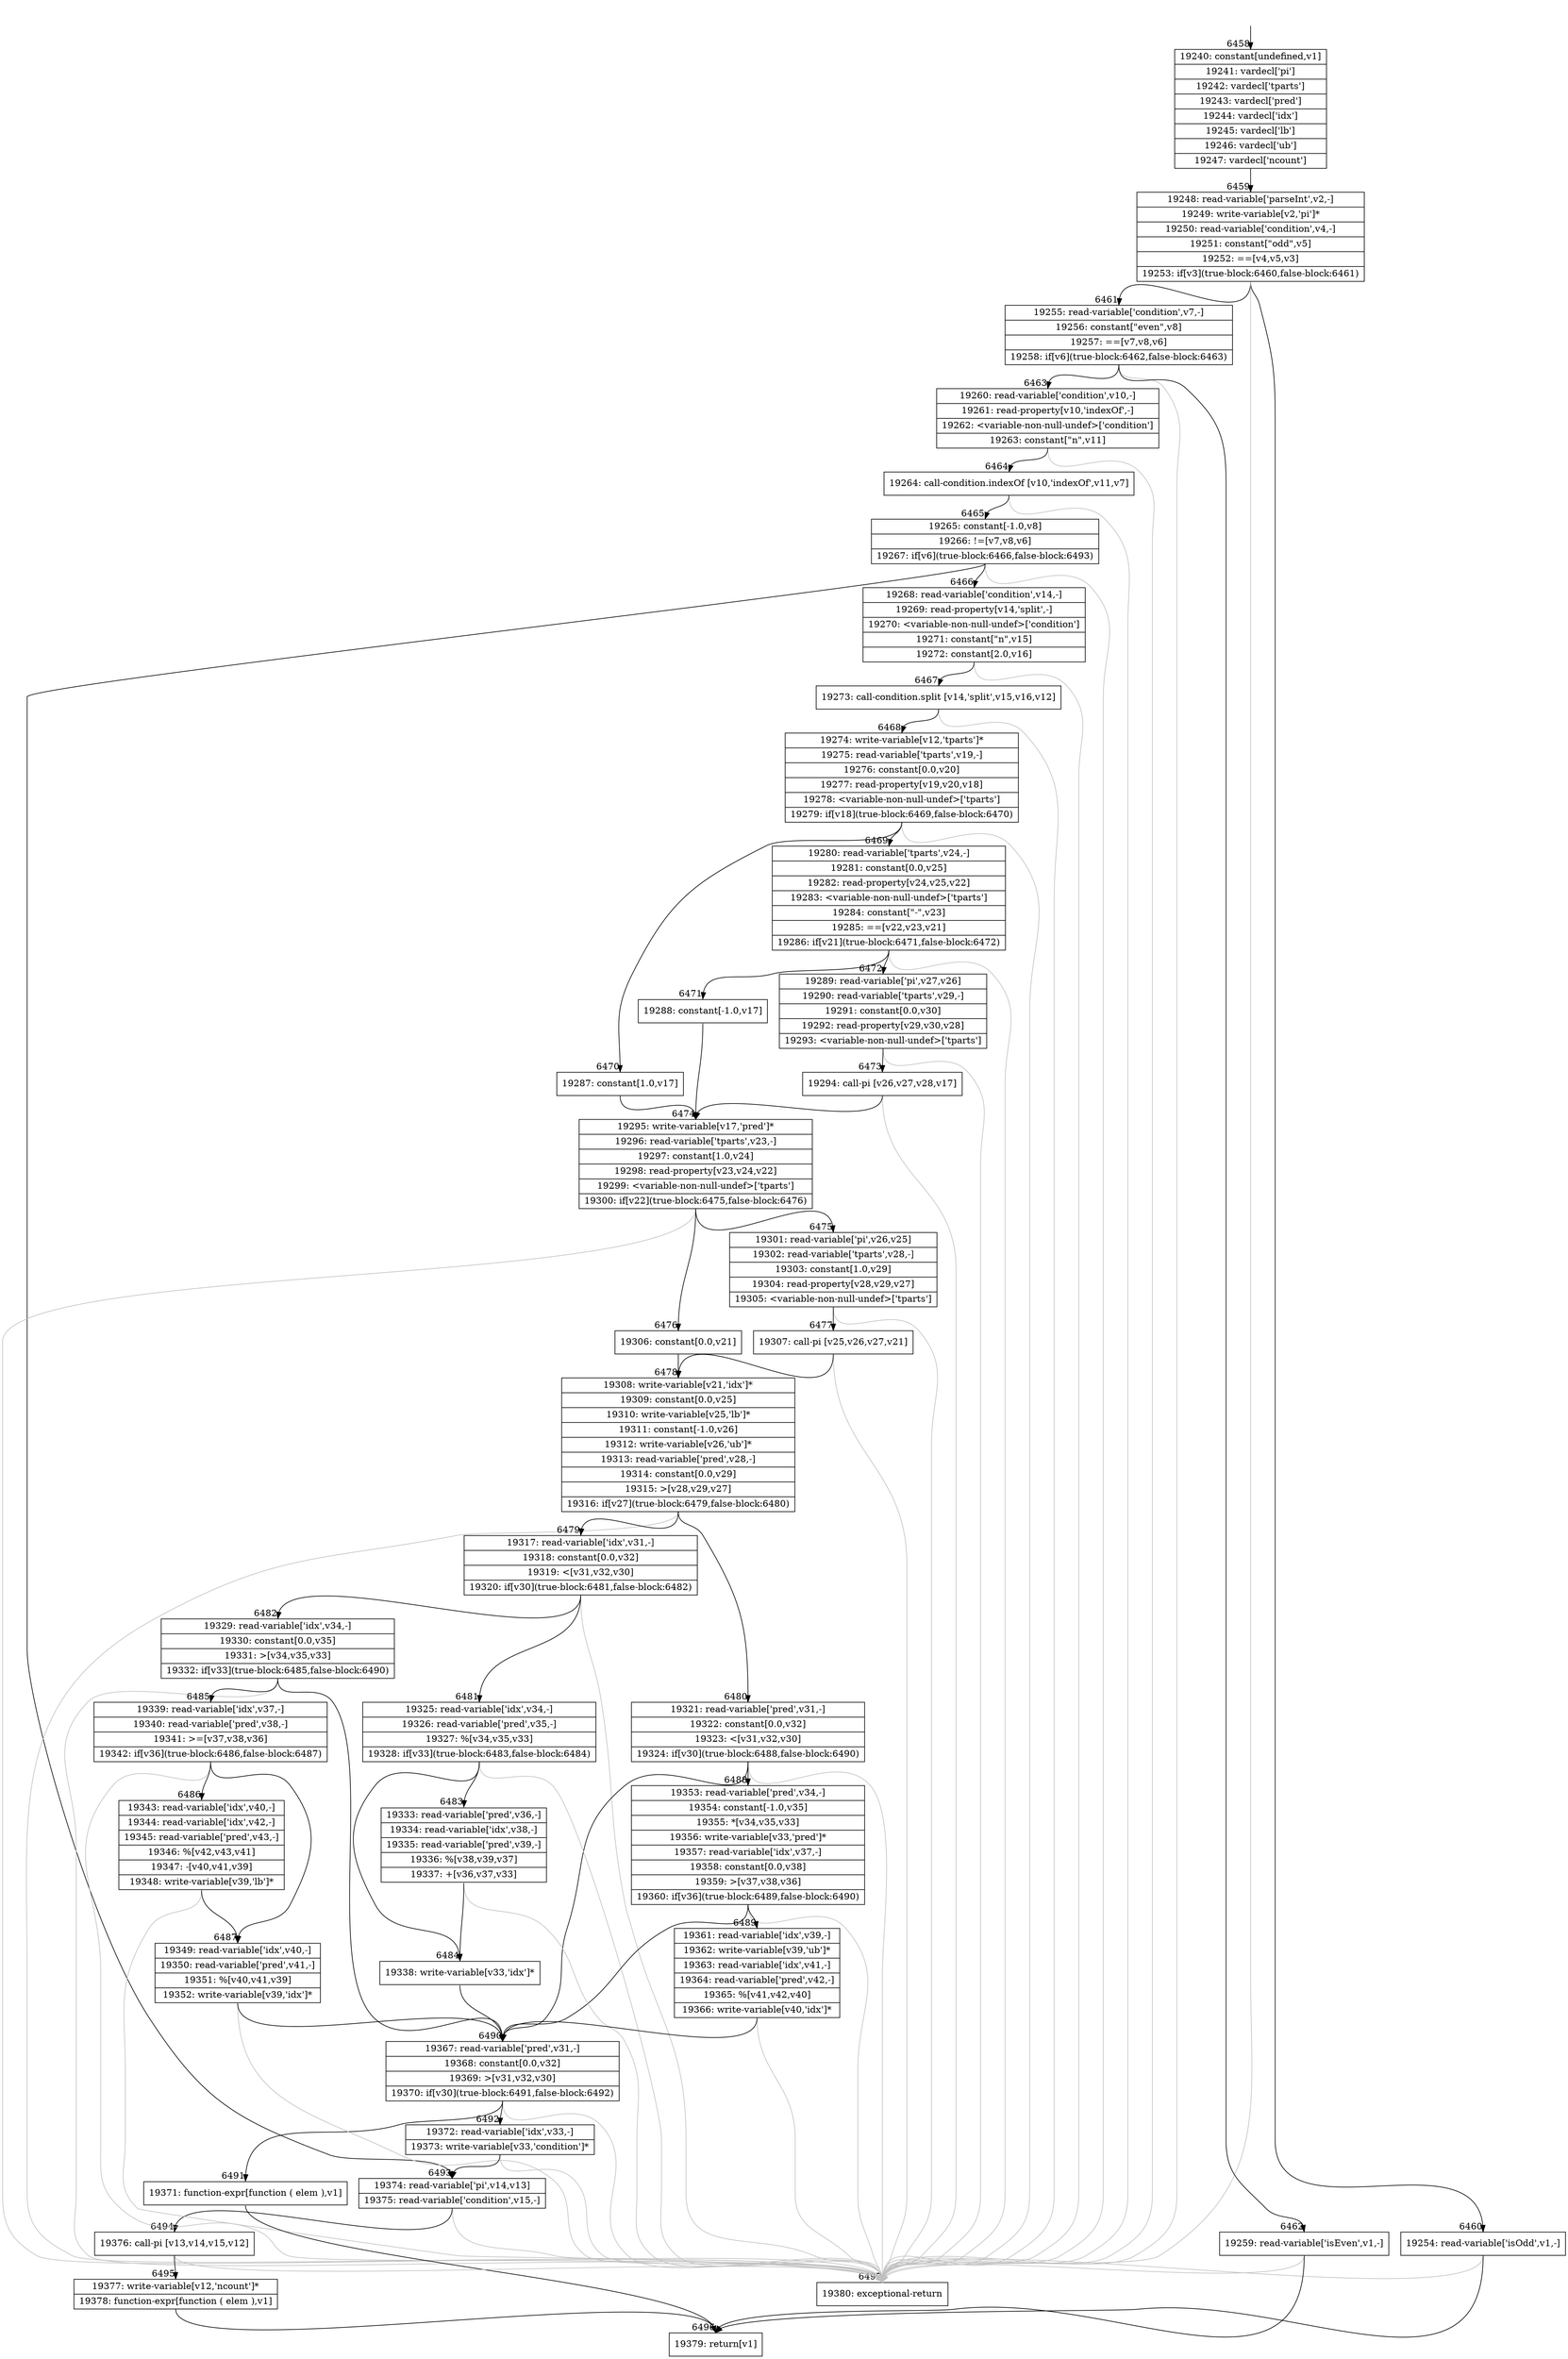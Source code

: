 digraph {
rankdir="TD"
BB_entry453[shape=none,label=""];
BB_entry453 -> BB6458 [tailport=s, headport=n, headlabel="    6458"]
BB6458 [shape=record label="{19240: constant[undefined,v1]|19241: vardecl['pi']|19242: vardecl['tparts']|19243: vardecl['pred']|19244: vardecl['idx']|19245: vardecl['lb']|19246: vardecl['ub']|19247: vardecl['ncount']}" ] 
BB6458 -> BB6459 [tailport=s, headport=n, headlabel="      6459"]
BB6459 [shape=record label="{19248: read-variable['parseInt',v2,-]|19249: write-variable[v2,'pi']*|19250: read-variable['condition',v4,-]|19251: constant[\"odd\",v5]|19252: ==[v4,v5,v3]|19253: if[v3](true-block:6460,false-block:6461)}" ] 
BB6459 -> BB6460 [tailport=s, headport=n, headlabel="      6460"]
BB6459 -> BB6461 [tailport=s, headport=n, headlabel="      6461"]
BB6459 -> BB6497 [tailport=s, headport=n, color=gray, headlabel="      6497"]
BB6460 [shape=record label="{19254: read-variable['isOdd',v1,-]}" ] 
BB6460 -> BB6496 [tailport=s, headport=n, headlabel="      6496"]
BB6460 -> BB6497 [tailport=s, headport=n, color=gray]
BB6461 [shape=record label="{19255: read-variable['condition',v7,-]|19256: constant[\"even\",v8]|19257: ==[v7,v8,v6]|19258: if[v6](true-block:6462,false-block:6463)}" ] 
BB6461 -> BB6462 [tailport=s, headport=n, headlabel="      6462"]
BB6461 -> BB6463 [tailport=s, headport=n, headlabel="      6463"]
BB6461 -> BB6497 [tailport=s, headport=n, color=gray]
BB6462 [shape=record label="{19259: read-variable['isEven',v1,-]}" ] 
BB6462 -> BB6496 [tailport=s, headport=n]
BB6462 -> BB6497 [tailport=s, headport=n, color=gray]
BB6463 [shape=record label="{19260: read-variable['condition',v10,-]|19261: read-property[v10,'indexOf',-]|19262: \<variable-non-null-undef\>['condition']|19263: constant[\"n\",v11]}" ] 
BB6463 -> BB6464 [tailport=s, headport=n, headlabel="      6464"]
BB6463 -> BB6497 [tailport=s, headport=n, color=gray]
BB6464 [shape=record label="{19264: call-condition.indexOf [v10,'indexOf',v11,v7]}" ] 
BB6464 -> BB6465 [tailport=s, headport=n, headlabel="      6465"]
BB6464 -> BB6497 [tailport=s, headport=n, color=gray]
BB6465 [shape=record label="{19265: constant[-1.0,v8]|19266: !=[v7,v8,v6]|19267: if[v6](true-block:6466,false-block:6493)}" ] 
BB6465 -> BB6466 [tailport=s, headport=n, headlabel="      6466"]
BB6465 -> BB6493 [tailport=s, headport=n, headlabel="      6493"]
BB6465 -> BB6497 [tailport=s, headport=n, color=gray]
BB6466 [shape=record label="{19268: read-variable['condition',v14,-]|19269: read-property[v14,'split',-]|19270: \<variable-non-null-undef\>['condition']|19271: constant[\"n\",v15]|19272: constant[2.0,v16]}" ] 
BB6466 -> BB6467 [tailport=s, headport=n, headlabel="      6467"]
BB6466 -> BB6497 [tailport=s, headport=n, color=gray]
BB6467 [shape=record label="{19273: call-condition.split [v14,'split',v15,v16,v12]}" ] 
BB6467 -> BB6468 [tailport=s, headport=n, headlabel="      6468"]
BB6467 -> BB6497 [tailport=s, headport=n, color=gray]
BB6468 [shape=record label="{19274: write-variable[v12,'tparts']*|19275: read-variable['tparts',v19,-]|19276: constant[0.0,v20]|19277: read-property[v19,v20,v18]|19278: \<variable-non-null-undef\>['tparts']|19279: if[v18](true-block:6469,false-block:6470)}" ] 
BB6468 -> BB6469 [tailport=s, headport=n, headlabel="      6469"]
BB6468 -> BB6470 [tailport=s, headport=n, headlabel="      6470"]
BB6468 -> BB6497 [tailport=s, headport=n, color=gray]
BB6469 [shape=record label="{19280: read-variable['tparts',v24,-]|19281: constant[0.0,v25]|19282: read-property[v24,v25,v22]|19283: \<variable-non-null-undef\>['tparts']|19284: constant[\"-\",v23]|19285: ==[v22,v23,v21]|19286: if[v21](true-block:6471,false-block:6472)}" ] 
BB6469 -> BB6471 [tailport=s, headport=n, headlabel="      6471"]
BB6469 -> BB6472 [tailport=s, headport=n, headlabel="      6472"]
BB6469 -> BB6497 [tailport=s, headport=n, color=gray]
BB6470 [shape=record label="{19287: constant[1.0,v17]}" ] 
BB6470 -> BB6474 [tailport=s, headport=n, headlabel="      6474"]
BB6471 [shape=record label="{19288: constant[-1.0,v17]}" ] 
BB6471 -> BB6474 [tailport=s, headport=n]
BB6472 [shape=record label="{19289: read-variable['pi',v27,v26]|19290: read-variable['tparts',v29,-]|19291: constant[0.0,v30]|19292: read-property[v29,v30,v28]|19293: \<variable-non-null-undef\>['tparts']}" ] 
BB6472 -> BB6473 [tailport=s, headport=n, headlabel="      6473"]
BB6472 -> BB6497 [tailport=s, headport=n, color=gray]
BB6473 [shape=record label="{19294: call-pi [v26,v27,v28,v17]}" ] 
BB6473 -> BB6474 [tailport=s, headport=n]
BB6473 -> BB6497 [tailport=s, headport=n, color=gray]
BB6474 [shape=record label="{19295: write-variable[v17,'pred']*|19296: read-variable['tparts',v23,-]|19297: constant[1.0,v24]|19298: read-property[v23,v24,v22]|19299: \<variable-non-null-undef\>['tparts']|19300: if[v22](true-block:6475,false-block:6476)}" ] 
BB6474 -> BB6475 [tailport=s, headport=n, headlabel="      6475"]
BB6474 -> BB6476 [tailport=s, headport=n, headlabel="      6476"]
BB6474 -> BB6497 [tailport=s, headport=n, color=gray]
BB6475 [shape=record label="{19301: read-variable['pi',v26,v25]|19302: read-variable['tparts',v28,-]|19303: constant[1.0,v29]|19304: read-property[v28,v29,v27]|19305: \<variable-non-null-undef\>['tparts']}" ] 
BB6475 -> BB6477 [tailport=s, headport=n, headlabel="      6477"]
BB6475 -> BB6497 [tailport=s, headport=n, color=gray]
BB6476 [shape=record label="{19306: constant[0.0,v21]}" ] 
BB6476 -> BB6478 [tailport=s, headport=n, headlabel="      6478"]
BB6477 [shape=record label="{19307: call-pi [v25,v26,v27,v21]}" ] 
BB6477 -> BB6478 [tailport=s, headport=n]
BB6477 -> BB6497 [tailport=s, headport=n, color=gray]
BB6478 [shape=record label="{19308: write-variable[v21,'idx']*|19309: constant[0.0,v25]|19310: write-variable[v25,'lb']*|19311: constant[-1.0,v26]|19312: write-variable[v26,'ub']*|19313: read-variable['pred',v28,-]|19314: constant[0.0,v29]|19315: \>[v28,v29,v27]|19316: if[v27](true-block:6479,false-block:6480)}" ] 
BB6478 -> BB6479 [tailport=s, headport=n, headlabel="      6479"]
BB6478 -> BB6480 [tailport=s, headport=n, headlabel="      6480"]
BB6478 -> BB6497 [tailport=s, headport=n, color=gray]
BB6479 [shape=record label="{19317: read-variable['idx',v31,-]|19318: constant[0.0,v32]|19319: \<[v31,v32,v30]|19320: if[v30](true-block:6481,false-block:6482)}" ] 
BB6479 -> BB6481 [tailport=s, headport=n, headlabel="      6481"]
BB6479 -> BB6482 [tailport=s, headport=n, headlabel="      6482"]
BB6479 -> BB6497 [tailport=s, headport=n, color=gray]
BB6480 [shape=record label="{19321: read-variable['pred',v31,-]|19322: constant[0.0,v32]|19323: \<[v31,v32,v30]|19324: if[v30](true-block:6488,false-block:6490)}" ] 
BB6480 -> BB6488 [tailport=s, headport=n, headlabel="      6488"]
BB6480 -> BB6490 [tailport=s, headport=n, headlabel="      6490"]
BB6480 -> BB6497 [tailport=s, headport=n, color=gray]
BB6481 [shape=record label="{19325: read-variable['idx',v34,-]|19326: read-variable['pred',v35,-]|19327: %[v34,v35,v33]|19328: if[v33](true-block:6483,false-block:6484)}" ] 
BB6481 -> BB6484 [tailport=s, headport=n, headlabel="      6484"]
BB6481 -> BB6483 [tailport=s, headport=n, headlabel="      6483"]
BB6481 -> BB6497 [tailport=s, headport=n, color=gray]
BB6482 [shape=record label="{19329: read-variable['idx',v34,-]|19330: constant[0.0,v35]|19331: \>[v34,v35,v33]|19332: if[v33](true-block:6485,false-block:6490)}" ] 
BB6482 -> BB6485 [tailport=s, headport=n, headlabel="      6485"]
BB6482 -> BB6490 [tailport=s, headport=n]
BB6482 -> BB6497 [tailport=s, headport=n, color=gray]
BB6483 [shape=record label="{19333: read-variable['pred',v36,-]|19334: read-variable['idx',v38,-]|19335: read-variable['pred',v39,-]|19336: %[v38,v39,v37]|19337: +[v36,v37,v33]}" ] 
BB6483 -> BB6484 [tailport=s, headport=n]
BB6483 -> BB6497 [tailport=s, headport=n, color=gray]
BB6484 [shape=record label="{19338: write-variable[v33,'idx']*}" ] 
BB6484 -> BB6490 [tailport=s, headport=n]
BB6485 [shape=record label="{19339: read-variable['idx',v37,-]|19340: read-variable['pred',v38,-]|19341: \>=[v37,v38,v36]|19342: if[v36](true-block:6486,false-block:6487)}" ] 
BB6485 -> BB6486 [tailport=s, headport=n, headlabel="      6486"]
BB6485 -> BB6487 [tailport=s, headport=n, headlabel="      6487"]
BB6485 -> BB6497 [tailport=s, headport=n, color=gray]
BB6486 [shape=record label="{19343: read-variable['idx',v40,-]|19344: read-variable['idx',v42,-]|19345: read-variable['pred',v43,-]|19346: %[v42,v43,v41]|19347: -[v40,v41,v39]|19348: write-variable[v39,'lb']*}" ] 
BB6486 -> BB6487 [tailport=s, headport=n]
BB6486 -> BB6497 [tailport=s, headport=n, color=gray]
BB6487 [shape=record label="{19349: read-variable['idx',v40,-]|19350: read-variable['pred',v41,-]|19351: %[v40,v41,v39]|19352: write-variable[v39,'idx']*}" ] 
BB6487 -> BB6490 [tailport=s, headport=n]
BB6487 -> BB6497 [tailport=s, headport=n, color=gray]
BB6488 [shape=record label="{19353: read-variable['pred',v34,-]|19354: constant[-1.0,v35]|19355: *[v34,v35,v33]|19356: write-variable[v33,'pred']*|19357: read-variable['idx',v37,-]|19358: constant[0.0,v38]|19359: \>[v37,v38,v36]|19360: if[v36](true-block:6489,false-block:6490)}" ] 
BB6488 -> BB6489 [tailport=s, headport=n, headlabel="      6489"]
BB6488 -> BB6490 [tailport=s, headport=n]
BB6488 -> BB6497 [tailport=s, headport=n, color=gray]
BB6489 [shape=record label="{19361: read-variable['idx',v39,-]|19362: write-variable[v39,'ub']*|19363: read-variable['idx',v41,-]|19364: read-variable['pred',v42,-]|19365: %[v41,v42,v40]|19366: write-variable[v40,'idx']*}" ] 
BB6489 -> BB6490 [tailport=s, headport=n]
BB6489 -> BB6497 [tailport=s, headport=n, color=gray]
BB6490 [shape=record label="{19367: read-variable['pred',v31,-]|19368: constant[0.0,v32]|19369: \>[v31,v32,v30]|19370: if[v30](true-block:6491,false-block:6492)}" ] 
BB6490 -> BB6491 [tailport=s, headport=n, headlabel="      6491"]
BB6490 -> BB6492 [tailport=s, headport=n, headlabel="      6492"]
BB6490 -> BB6497 [tailport=s, headport=n, color=gray]
BB6491 [shape=record label="{19371: function-expr[function ( elem ),v1]}" ] 
BB6491 -> BB6496 [tailport=s, headport=n]
BB6492 [shape=record label="{19372: read-variable['idx',v33,-]|19373: write-variable[v33,'condition']*}" ] 
BB6492 -> BB6493 [tailport=s, headport=n]
BB6492 -> BB6497 [tailport=s, headport=n, color=gray]
BB6493 [shape=record label="{19374: read-variable['pi',v14,v13]|19375: read-variable['condition',v15,-]}" ] 
BB6493 -> BB6494 [tailport=s, headport=n, headlabel="      6494"]
BB6493 -> BB6497 [tailport=s, headport=n, color=gray]
BB6494 [shape=record label="{19376: call-pi [v13,v14,v15,v12]}" ] 
BB6494 -> BB6495 [tailport=s, headport=n, headlabel="      6495"]
BB6494 -> BB6497 [tailport=s, headport=n, color=gray]
BB6495 [shape=record label="{19377: write-variable[v12,'ncount']*|19378: function-expr[function ( elem ),v1]}" ] 
BB6495 -> BB6496 [tailport=s, headport=n]
BB6496 [shape=record label="{19379: return[v1]}" ] 
BB6497 [shape=record label="{19380: exceptional-return}" ] 
//#$~ 9204
}
